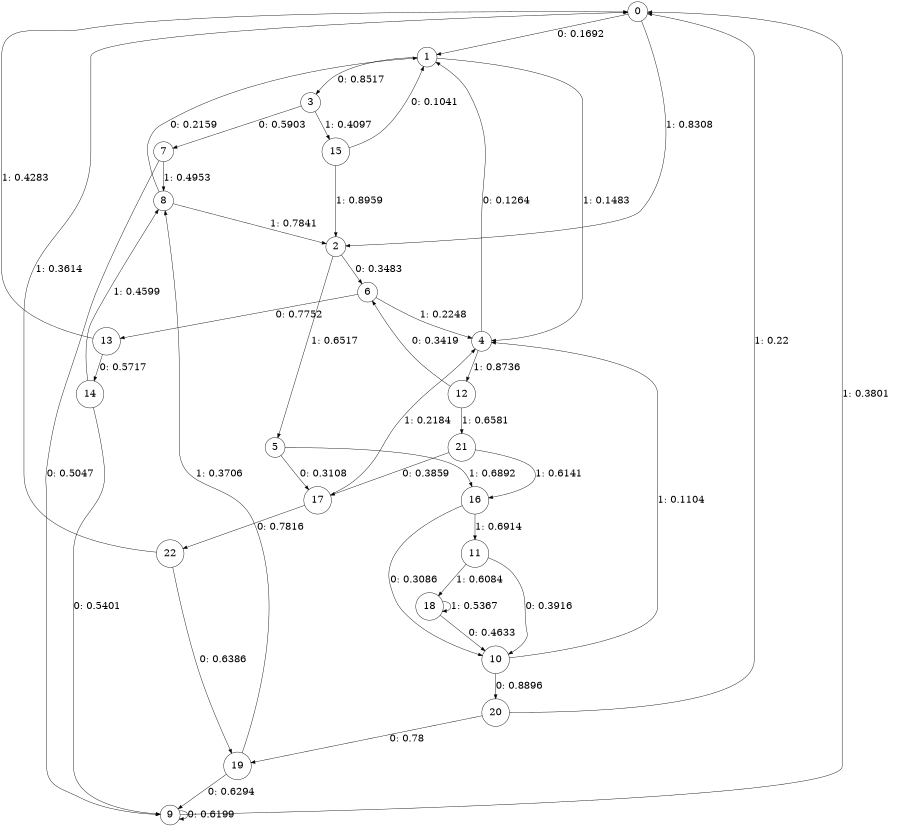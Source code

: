 digraph "ch35faceL6" {
size = "6,8.5";
ratio = "fill";
node [shape = circle];
node [fontsize = 24];
edge [fontsize = 24];
0 -> 1 [label = "0: 0.1692   "];
0 -> 2 [label = "1: 0.8308   "];
1 -> 3 [label = "0: 0.8517   "];
1 -> 4 [label = "1: 0.1483   "];
2 -> 6 [label = "0: 0.3483   "];
2 -> 5 [label = "1: 0.6517   "];
3 -> 7 [label = "0: 0.5903   "];
3 -> 15 [label = "1: 0.4097   "];
4 -> 1 [label = "0: 0.1264   "];
4 -> 12 [label = "1: 0.8736   "];
5 -> 17 [label = "0: 0.3108   "];
5 -> 16 [label = "1: 0.6892   "];
6 -> 13 [label = "0: 0.7752   "];
6 -> 4 [label = "1: 0.2248   "];
7 -> 9 [label = "0: 0.5047   "];
7 -> 8 [label = "1: 0.4953   "];
8 -> 1 [label = "0: 0.2159   "];
8 -> 2 [label = "1: 0.7841   "];
9 -> 9 [label = "0: 0.6199   "];
9 -> 0 [label = "1: 0.3801   "];
10 -> 20 [label = "0: 0.8896   "];
10 -> 4 [label = "1: 0.1104   "];
11 -> 10 [label = "0: 0.3916   "];
11 -> 18 [label = "1: 0.6084   "];
12 -> 6 [label = "0: 0.3419   "];
12 -> 21 [label = "1: 0.6581   "];
13 -> 14 [label = "0: 0.5717   "];
13 -> 0 [label = "1: 0.4283   "];
14 -> 9 [label = "0: 0.5401   "];
14 -> 8 [label = "1: 0.4599   "];
15 -> 1 [label = "0: 0.1041   "];
15 -> 2 [label = "1: 0.8959   "];
16 -> 10 [label = "0: 0.3086   "];
16 -> 11 [label = "1: 0.6914   "];
17 -> 22 [label = "0: 0.7816   "];
17 -> 4 [label = "1: 0.2184   "];
18 -> 10 [label = "0: 0.4633   "];
18 -> 18 [label = "1: 0.5367   "];
19 -> 9 [label = "0: 0.6294   "];
19 -> 8 [label = "1: 0.3706   "];
20 -> 19 [label = "0: 0.78     "];
20 -> 0 [label = "1: 0.22     "];
21 -> 17 [label = "0: 0.3859   "];
21 -> 16 [label = "1: 0.6141   "];
22 -> 19 [label = "0: 0.6386   "];
22 -> 0 [label = "1: 0.3614   "];
}